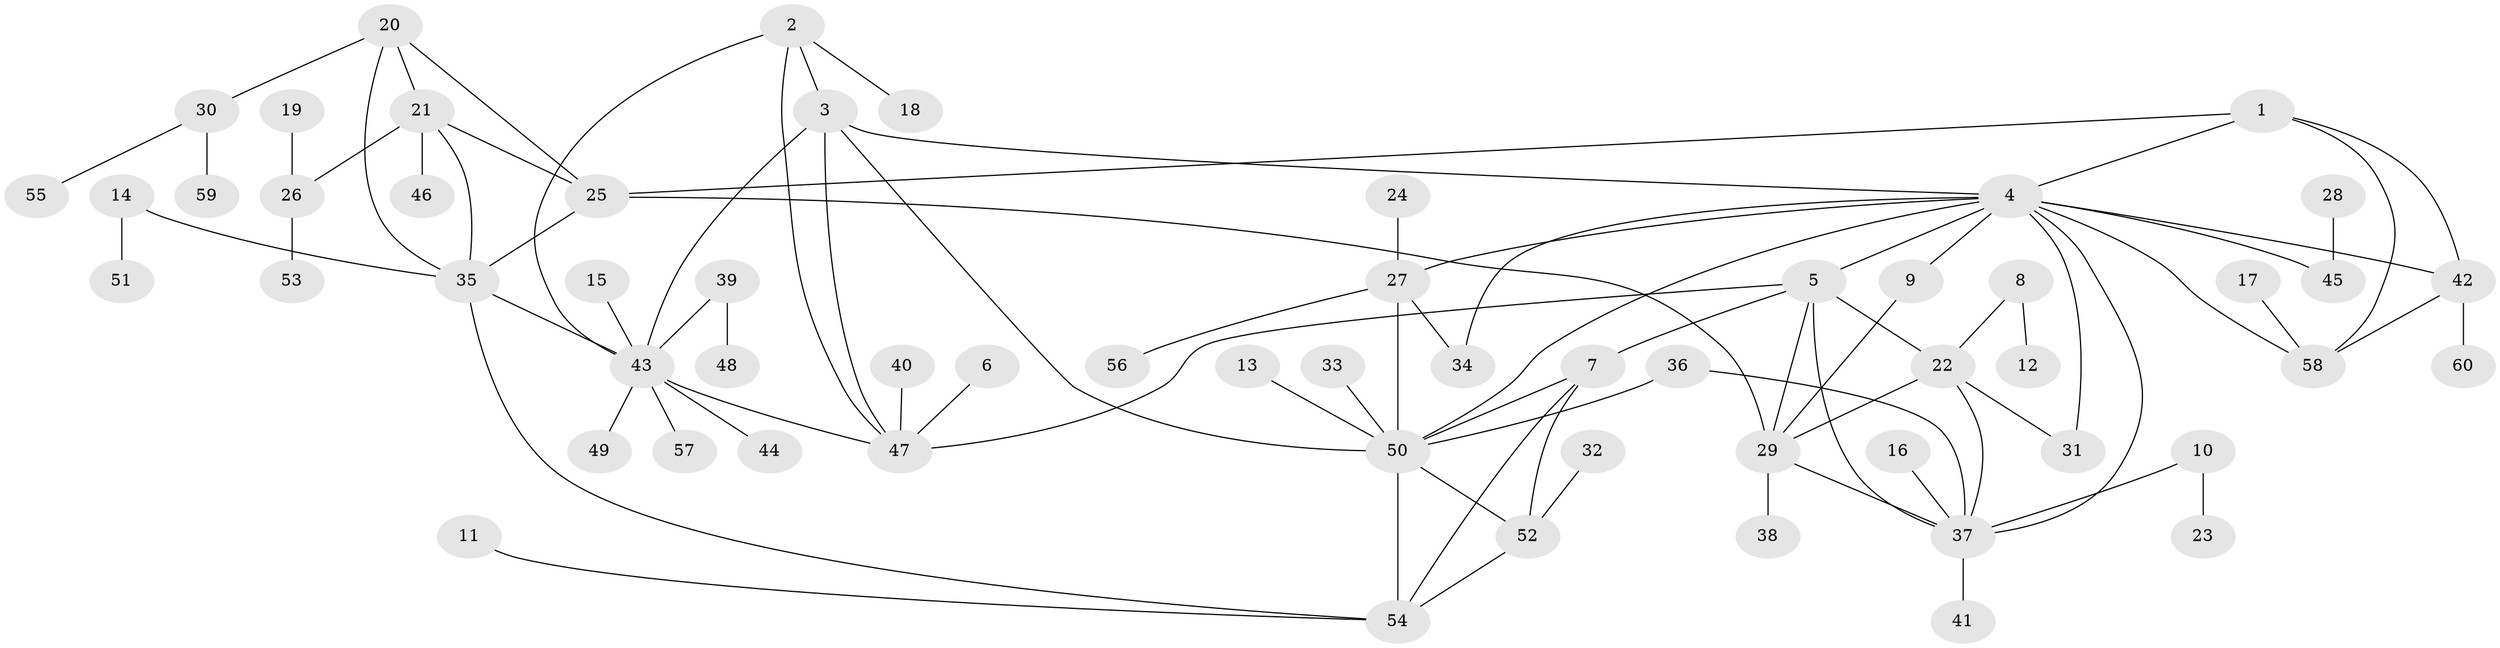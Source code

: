 // original degree distribution, {6: 0.07058823529411765, 5: 0.07058823529411765, 10: 0.023529411764705882, 4: 0.047058823529411764, 13: 0.011764705882352941, 9: 0.011764705882352941, 7: 0.03529411764705882, 1: 0.5764705882352941, 3: 0.023529411764705882, 2: 0.12941176470588237}
// Generated by graph-tools (version 1.1) at 2025/37/03/04/25 23:37:32]
// undirected, 60 vertices, 86 edges
graph export_dot {
  node [color=gray90,style=filled];
  1;
  2;
  3;
  4;
  5;
  6;
  7;
  8;
  9;
  10;
  11;
  12;
  13;
  14;
  15;
  16;
  17;
  18;
  19;
  20;
  21;
  22;
  23;
  24;
  25;
  26;
  27;
  28;
  29;
  30;
  31;
  32;
  33;
  34;
  35;
  36;
  37;
  38;
  39;
  40;
  41;
  42;
  43;
  44;
  45;
  46;
  47;
  48;
  49;
  50;
  51;
  52;
  53;
  54;
  55;
  56;
  57;
  58;
  59;
  60;
  1 -- 4 [weight=1.0];
  1 -- 25 [weight=1.0];
  1 -- 42 [weight=1.0];
  1 -- 58 [weight=1.0];
  2 -- 3 [weight=1.0];
  2 -- 18 [weight=1.0];
  2 -- 43 [weight=1.0];
  2 -- 47 [weight=1.0];
  3 -- 4 [weight=1.0];
  3 -- 43 [weight=1.0];
  3 -- 47 [weight=1.0];
  3 -- 50 [weight=1.0];
  4 -- 5 [weight=1.0];
  4 -- 9 [weight=1.0];
  4 -- 27 [weight=1.0];
  4 -- 31 [weight=1.0];
  4 -- 34 [weight=1.0];
  4 -- 37 [weight=1.0];
  4 -- 42 [weight=1.0];
  4 -- 45 [weight=1.0];
  4 -- 50 [weight=1.0];
  4 -- 58 [weight=1.0];
  5 -- 7 [weight=1.0];
  5 -- 22 [weight=1.0];
  5 -- 29 [weight=1.0];
  5 -- 37 [weight=1.0];
  5 -- 47 [weight=1.0];
  6 -- 47 [weight=1.0];
  7 -- 50 [weight=1.0];
  7 -- 52 [weight=1.0];
  7 -- 54 [weight=1.0];
  8 -- 12 [weight=1.0];
  8 -- 22 [weight=1.0];
  9 -- 29 [weight=1.0];
  10 -- 23 [weight=1.0];
  10 -- 37 [weight=1.0];
  11 -- 54 [weight=1.0];
  13 -- 50 [weight=1.0];
  14 -- 35 [weight=1.0];
  14 -- 51 [weight=1.0];
  15 -- 43 [weight=1.0];
  16 -- 37 [weight=1.0];
  17 -- 58 [weight=1.0];
  19 -- 26 [weight=1.0];
  20 -- 21 [weight=1.0];
  20 -- 25 [weight=1.0];
  20 -- 30 [weight=1.0];
  20 -- 35 [weight=1.0];
  21 -- 25 [weight=1.0];
  21 -- 26 [weight=1.0];
  21 -- 35 [weight=1.0];
  21 -- 46 [weight=1.0];
  22 -- 29 [weight=1.0];
  22 -- 31 [weight=1.0];
  22 -- 37 [weight=1.0];
  24 -- 27 [weight=1.0];
  25 -- 29 [weight=1.0];
  25 -- 35 [weight=1.0];
  26 -- 53 [weight=1.0];
  27 -- 34 [weight=1.0];
  27 -- 50 [weight=1.0];
  27 -- 56 [weight=1.0];
  28 -- 45 [weight=1.0];
  29 -- 37 [weight=1.0];
  29 -- 38 [weight=1.0];
  30 -- 55 [weight=1.0];
  30 -- 59 [weight=1.0];
  32 -- 52 [weight=1.0];
  33 -- 50 [weight=1.0];
  35 -- 43 [weight=1.0];
  35 -- 54 [weight=1.0];
  36 -- 37 [weight=1.0];
  36 -- 50 [weight=1.0];
  37 -- 41 [weight=1.0];
  39 -- 43 [weight=1.0];
  39 -- 48 [weight=1.0];
  40 -- 47 [weight=1.0];
  42 -- 58 [weight=1.0];
  42 -- 60 [weight=1.0];
  43 -- 44 [weight=1.0];
  43 -- 47 [weight=1.0];
  43 -- 49 [weight=1.0];
  43 -- 57 [weight=1.0];
  50 -- 52 [weight=1.0];
  50 -- 54 [weight=1.0];
  52 -- 54 [weight=1.0];
}

